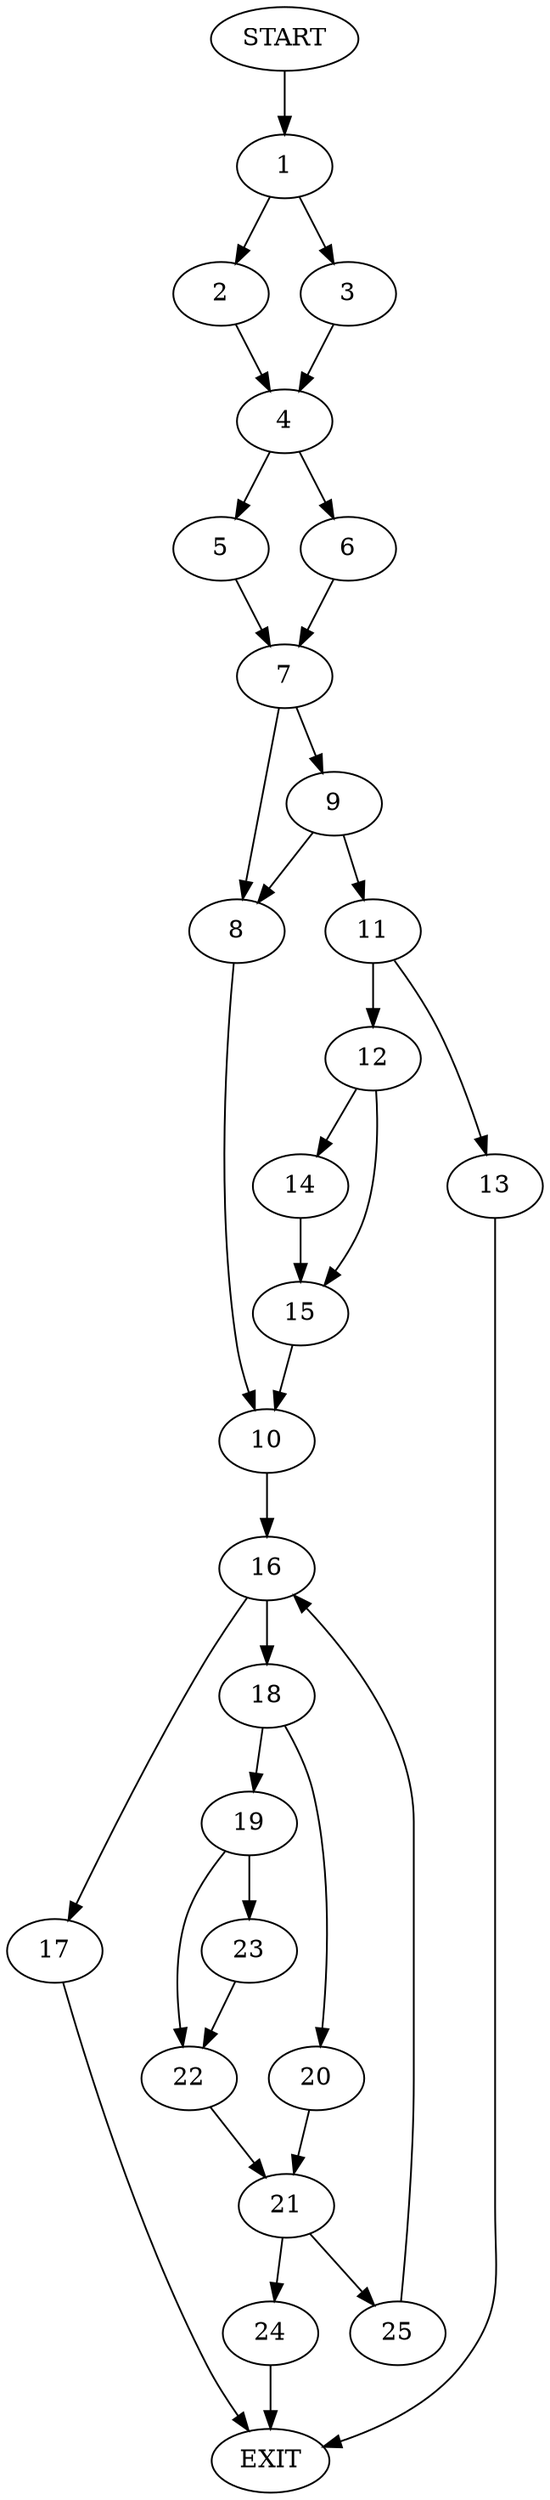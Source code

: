 digraph {
0 [label="START"]
26 [label="EXIT"]
0 -> 1
1 -> 2
1 -> 3
2 -> 4
3 -> 4
4 -> 5
4 -> 6
5 -> 7
6 -> 7
7 -> 8
7 -> 9
8 -> 10
9 -> 11
9 -> 8
11 -> 12
11 -> 13
12 -> 14
12 -> 15
13 -> 26
15 -> 10
14 -> 15
10 -> 16
16 -> 17
16 -> 18
17 -> 26
18 -> 19
18 -> 20
20 -> 21
19 -> 22
19 -> 23
22 -> 21
23 -> 22
21 -> 24
21 -> 25
25 -> 16
24 -> 26
}
